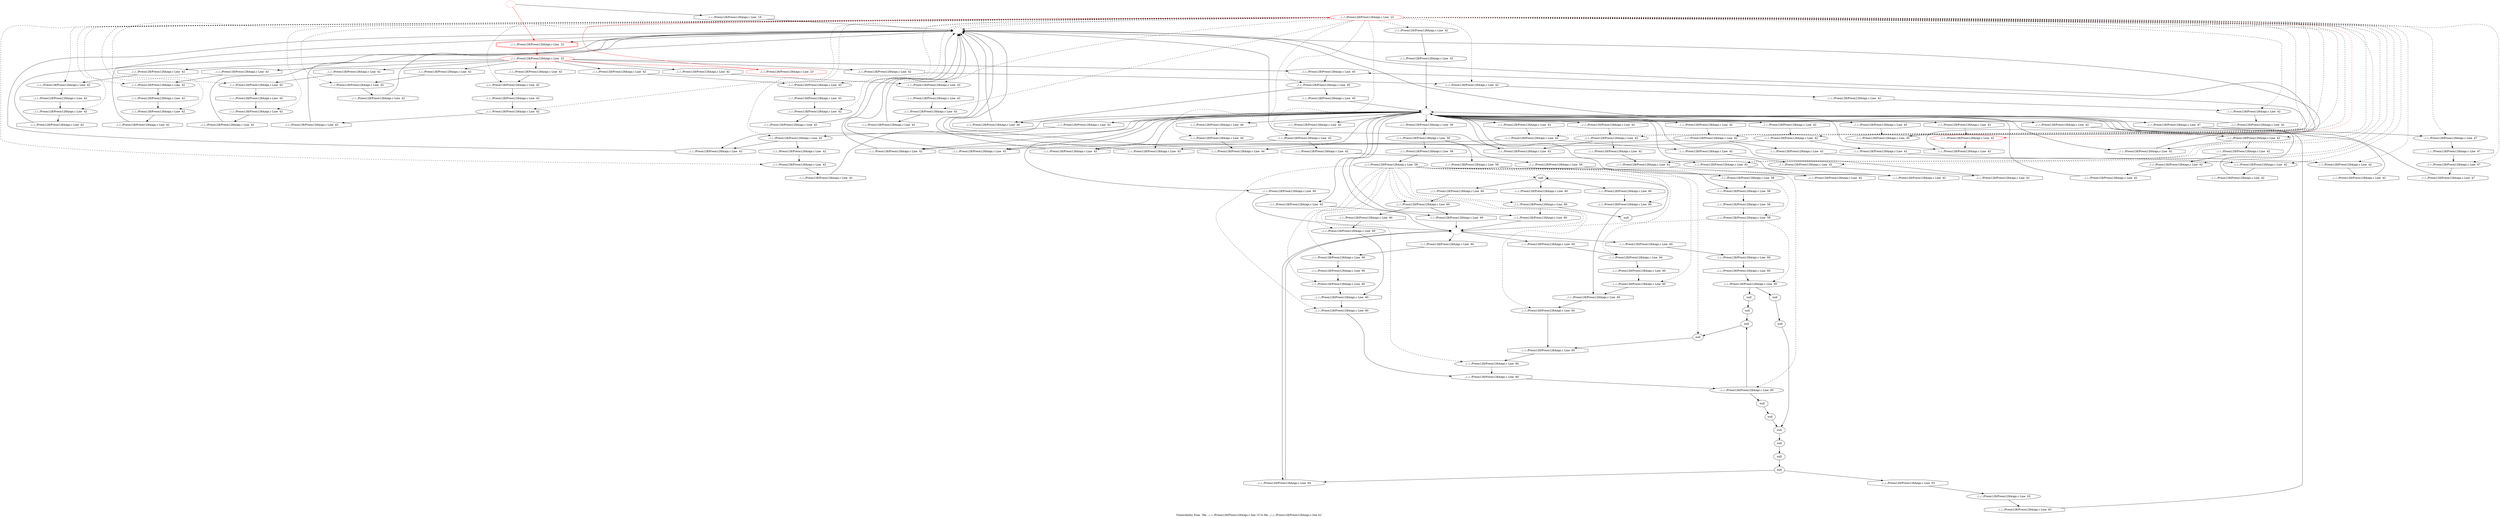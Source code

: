 digraph "Vulnerability from 'file ../../../Preon128/Preon128A/api.c line 15 to file ../../../Preon128/Preon128A/api.c line 42 '  "{
label="Vulnerability from  'file ../../../Preon128/Preon128A/api.c line 15 to file ../../../Preon128/Preon128A/api.c line 42 ' ";
node_1330[shape=ellipse,style=solid,label="../../../Preon128/Preon128A/api.c Line  23", color=red]
node_1325[shape=ellipse,style=dashed,label=""]
"node_1330"->"node_1325" [style=dashed]
node_1396[shape=ellipse,style=solid,label="../../../Preon128/Preon128A/api.c Line  42"]
"node_1330"->"node_1396" [style=dashed]
node_1354[shape=ellipse,style=solid,label="../../../Preon128/Preon128A/api.c Line  42"]
"node_1330"->"node_1354" [style=dashed]
node_1352[shape=ellipse,style=solid,label="../../../Preon128/Preon128A/api.c Line  42"]
"node_1330"->"node_1352" [style=dashed]
node_1413[shape=ellipse,style=solid,label="../../../Preon128/Preon128A/api.c Line  42"]
"node_1330"->"node_1413" [style=dashed]
node_1398[shape=ellipse,style=solid,label="../../../Preon128/Preon128A/api.c Line  42"]
"node_1330"->"node_1398" [style=dashed]
node_1400[shape=ellipse,style=solid,label="../../../Preon128/Preon128A/api.c Line  42"]
"node_1330"->"node_1400" [style=dashed]
node_1427[shape=ellipse,style=solid,label="../../../Preon128/Preon128A/api.c Line  47"]
"node_1330"->"node_1427" [style=dashed]
node_1370[shape=ellipse,style=solid,label="../../../Preon128/Preon128A/api.c Line  42"]
"node_1330"->"node_1370" [style=dashed]
node_1375[shape=ellipse,style=solid,label="../../../Preon128/Preon128A/api.c Line  42"]
"node_1330"->"node_1375" [style=dashed]
node_1388[shape=ellipse,style=solid,label="../../../Preon128/Preon128A/api.c Line  42"]
"node_1330"->"node_1388" [style=dashed]
node_1418[shape=ellipse,style=solid,label="../../../Preon128/Preon128A/api.c Line  44"]
"node_1330"->"node_1418" [style=dashed]
node_1392[shape=ellipse,style=solid,label="../../../Preon128/Preon128A/api.c Line  42"]
"node_1330"->"node_1392" [style=dashed]
node_1386[shape=ellipse,style=solid,label="../../../Preon128/Preon128A/api.c Line  42"]
"node_1330"->"node_1386" [style=dashed]
node_1377[shape=ellipse,style=solid,label="../../../Preon128/Preon128A/api.c Line  42"]
"node_1330"->"node_1377" [style=dashed]
node_1379[shape=ellipse,style=solid,label="../../../Preon128/Preon128A/api.c Line  42"]
"node_1330"->"node_1379" [style=dashed]
node_1407[shape=ellipse,style=solid,label="../../../Preon128/Preon128A/api.c Line  42"]
"node_1330"->"node_1407" [style=dashed]
node_1409[shape=ellipse,style=solid,label="../../../Preon128/Preon128A/api.c Line  42"]
"node_1330"->"node_1409" [style=dashed]
node_1336[shape=ellipse,style=solid,label="../../../Preon128/Preon128A/api.c Line  42"]
"node_1330"->"node_1336" [style=dashed]
node_1358[shape=ellipse,style=solid,label="../../../Preon128/Preon128A/api.c Line  42"]
"node_1330"->"node_1358" [style=dashed]
node_1429[shape=ellipse,style=solid,label="../../../Preon128/Preon128A/api.c Line  47"]
"node_1330"->"node_1429" [style=dashed]
node_1365[shape=ellipse,style=solid,label="../../../Preon128/Preon128A/api.c Line  42"]
"node_1330"->"node_1365" [style=dashed]
node_1334[shape=ellipse,style=solid,label="../../../Preon128/Preon128A/api.c Line  42"]
"node_1330"->"node_1334" [style=dashed]
node_1332[shape=ellipse,style=solid,label="../../../Preon128/Preon128A/api.c Line  42"]
"node_1330"->"node_1332" [style=dashed]
node_1381[shape=ellipse,style=solid,label="../../../Preon128/Preon128A/api.c Line  42"]
"node_1330"->"node_1381" [style=dashed]
node_1356[shape=ellipse,style=solid,label="../../../Preon128/Preon128A/api.c Line  42"]
"node_1330"->"node_1356" [style=dashed]
node_1345[shape=ellipse,style=solid,label="../../../Preon128/Preon128A/api.c Line  42"]
"node_1330"->"node_1345" [style=dashed]
node_1368[shape=ellipse,style=solid,label="../../../Preon128/Preon128A/api.c Line  42"]
"node_1330"->"node_1368" [style=dashed]
node_1363[shape=ellipse,style=solid,label="../../../Preon128/Preon128A/api.c Line  42"]
"node_1330"->"node_1363" [style=dashed]
node_1421[shape=ellipse,style=solid,label="../../../Preon128/Preon128A/api.c Line  45"]
"node_1330"->"node_1421" [style=dashed]
node_1423[shape=ellipse,style=solid,label="../../../Preon128/Preon128A/api.c Line  45"]
"node_1330"->"node_1423" [style=dashed]
node_1343[shape=ellipse,style=solid,label="../../../Preon128/Preon128A/api.c Line  42"]
"node_1330"->"node_1343" [style=dashed]
node_1341[shape=ellipse,style=solid,label="../../../Preon128/Preon128A/api.c Line  42"]
"node_1330"->"node_1341" [style=dashed]
node_1347[shape=ellipse,style=solid,label="../../../Preon128/Preon128A/api.c Line  42"]
"node_1330"->"node_1347" [style=dashed]
node_1411[shape=ellipse,style=solid,label="../../../Preon128/Preon128A/api.c Line  42"]
"node_1330"->"node_1411" [style=dashed]
node_1390[shape=ellipse,style=solid,label="../../../Preon128/Preon128A/api.c Line  42", color=red]
"node_1330"->"node_1390" [color=red, style=dashed]
node_1402[shape=ellipse,style=solid,label="../../../Preon128/Preon128A/api.c Line  42"]
"node_1330"->"node_1402" [style=dashed]
node_1329[shape=doubleoctagon,style=solid,label="../../../Preon128/Preon128A/api.c Line  22", color=red]
node_1328[shape=ellipse,style=solid,label="../../../Preon128/Preon128A/api.c Line  22", color=red]
"node_1329"->"node_1328" [color=red]
node_1397[shape=octagon,style=solid,label="../../../Preon128/Preon128A/api.c Line  42"]
"node_1328"->"node_1397"
node_1353[shape=octagon,style=solid,label="../../../Preon128/Preon128A/api.c Line  42"]
"node_1328"->"node_1353"
node_1364[shape=octagon,style=solid,label="../../../Preon128/Preon128A/api.c Line  42"]
"node_1328"->"node_1364"
node_1331[shape=octagon,style=solid,label="../../../Preon128/Preon128A/api.c Line  23", color=red]
"node_1328"->"node_1331" [color=red]
node_1376[shape=octagon,style=solid,label="../../../Preon128/Preon128A/api.c Line  42"]
"node_1328"->"node_1376"
node_1387[shape=octagon,style=solid,label="../../../Preon128/Preon128A/api.c Line  42"]
"node_1328"->"node_1387"
node_1408[shape=octagon,style=solid,label="../../../Preon128/Preon128A/api.c Line  42"]
"node_1328"->"node_1408"
node_1333[shape=octagon,style=solid,label="../../../Preon128/Preon128A/api.c Line  42"]
"node_1328"->"node_1333"
node_1424[shape=octagon,style=solid,label="../../../Preon128/Preon128A/api.c Line  45"]
"node_1328"->"node_1424"
node_1342[shape=octagon,style=solid,label="../../../Preon128/Preon128A/api.c Line  42"]
"node_1328"->"node_1342"
node_1327[shape=ellipse,style=dashed,label="", color=red]
"node_1327"->"node_1329" [color=red]
node_1326[shape=octagon,style=solid,label="../../../Preon128/Preon128A/api.c Line  19"]
"node_1327"->"node_1326"
"node_1326"->"node_1325"
"node_1325"->"node_1329"
node_1324[shape=ellipse,style=dashed,label=""]
node_1384[shape=octagon,style=solid,label="../../../Preon128/Preon128A/api.c Line  42"]
"node_1324"->"node_1384"
node_1373[shape=octagon,style=solid,label="../../../Preon128/Preon128A/api.c Line  42"]
"node_1324"->"node_1373"
node_1416[shape=octagon,style=solid,label="../../../Preon128/Preon128A/api.c Line  42"]
"node_1324"->"node_1416"
node_1426[shape=octagon,style=solid,label="../../../Preon128/Preon128A/api.c Line  46"]
"node_1324"->"node_1426"
node_1428[shape=octagon,style=solid,label="../../../Preon128/Preon128A/api.c Line  47"]
"node_1324"->"node_1428"
node_1419[shape=octagon,style=solid,label="../../../Preon128/Preon128A/api.c Line  44"]
"node_1324"->"node_1419"
node_1420[shape=octagon,style=solid,label="../../../Preon128/Preon128A/api.c Line  44"]
"node_1324"->"node_1420"
node_1478[shape=octagon,style=solid,label="../../../Preon128/Preon128A/api.c Line  60"]
"node_1324"->"node_1478"
node_1391[shape=octagon,style=solid,label="../../../Preon128/Preon128A/api.c Line  42"]
"node_1324"->"node_1391"
node_1394[shape=octagon,style=solid,label="../../../Preon128/Preon128A/api.c Line  42"]
"node_1324"->"node_1394"
node_1350[shape=octagon,style=solid,label="../../../Preon128/Preon128A/api.c Line  42"]
"node_1324"->"node_1350"
node_1380[shape=octagon,style=solid,label="../../../Preon128/Preon128A/api.c Line  42"]
"node_1324"->"node_1380"
node_1346[shape=octagon,style=solid,label="../../../Preon128/Preon128A/api.c Line  42"]
"node_1324"->"node_1346"
node_1335[shape=octagon,style=solid,label="../../../Preon128/Preon128A/api.c Line  42"]
"node_1324"->"node_1335"
node_1432[shape=octagon,style=solid,label="../../../Preon128/Preon128A/api.c Line  56"]
"node_1324"->"node_1432"
node_1339[shape=octagon,style=solid,label="../../../Preon128/Preon128A/api.c Line  42"]
"node_1324"->"node_1339"
node_1361[shape=octagon,style=solid,label="../../../Preon128/Preon128A/api.c Line  42"]
"node_1324"->"node_1361"
node_1422[shape=octagon,style=solid,label="../../../Preon128/Preon128A/api.c Line  45"]
"node_1324"->"node_1422"
node_1357[shape=octagon,style=solid,label="../../../Preon128/Preon128A/api.c Line  42"]
"node_1324"->"node_1357"
node_1369[shape=octagon,style=solid,label="../../../Preon128/Preon128A/api.c Line  42"]
"node_1324"->"node_1369"
node_1412[shape=octagon,style=solid,label="../../../Preon128/Preon128A/api.c Line  42"]
"node_1324"->"node_1412"
node_1440[shape=octagon,style=solid,label="../../../Preon128/Preon128A/api.c Line  60"]
"node_1324"->"node_1440"
node_1405[shape=octagon,style=solid,label="../../../Preon128/Preon128A/api.c Line  42"]
"node_1324"->"node_1405"
node_1487[shape=octagon,style=solid,label="../../../Preon128/Preon128A/api.c Line  62"]
"node_1324"->"node_1487"
node_1461[shape=octagon,style=solid,label="../../../Preon128/Preon128A/api.c Line  60"]
"node_1324"->"node_1461"
node_1401[shape=octagon,style=solid,label="../../../Preon128/Preon128A/api.c Line  42"]
"node_1324"->"node_1401"
node_1383[shape=octagon,style=solid,label="../../../Preon128/Preon128A/api.c Line  42"]
"node_1383"->"node_1324"
"node_1384"->"node_1325"
node_1464[shape=ellipse,style=solid,label="null"]
node_1469[shape=octagon,style=solid,label="../../../Preon128/Preon128A/api.c Line  60"]
"node_1464"->"node_1469"
node_1480[shape=octagon,style=solid,label="../../../Preon128/Preon128A/api.c Line  60"]
"node_1464"->"node_1480"
node_1463[shape=octagon,style=solid,label="../../../Preon128/Preon128A/api.c Line  60"]
"node_1464"->"node_1463"
node_1465[shape=octagon,style=solid,label="null"]
"node_1465"->"node_1464"
node_1466[shape=ellipse,style=solid,label="../../../Preon128/Preon128A/api.c Line  60"]
node_1456[shape=octagon,style=solid,label="../../../Preon128/Preon128A/api.c Line  60"]
"node_1466"->"node_1456"
node_1467[shape=octagon,style=solid,label="../../../Preon128/Preon128A/api.c Line  60"]
"node_1467"->"node_1466"
node_1468[shape=ellipse,style=solid,label="../../../Preon128/Preon128A/api.c Line  60"]
"node_1468"->"node_1467"
"node_1468"->"node_1478"
"node_1469"->"node_1468"
node_1470[shape=ellipse,style=solid,label="../../../Preon128/Preon128A/api.c Line  60"]
node_1454[shape=octagon,style=solid,label="../../../Preon128/Preon128A/api.c Line  60"]
"node_1470"->"node_1454"
node_1441[shape=ellipse,style=solid,label="../../../Preon128/Preon128A/api.c Line  60"]
node_1444[shape=octagon,style=solid,label="../../../Preon128/Preon128A/api.c Line  60"]
"node_1441"->"node_1444"
node_1442[shape=octagon,style=solid,label="../../../Preon128/Preon128A/api.c Line  60"]
"node_1442"->"node_1441"
node_1443[shape=ellipse,style=solid,label="../../../Preon128/Preon128A/api.c Line  60"]
node_1446[shape=octagon,style=solid,label="null"]
"node_1443"->"node_1446"
node_1448[shape=octagon,style=solid,label="null"]
"node_1443"->"node_1448"
"node_1444"->"node_1443"
node_1445[shape=ellipse,style=solid,label="null"]
node_1484[shape=octagon,style=solid,label="null"]
"node_1445"->"node_1484"
node_1395[shape=octagon,style=solid,label="../../../Preon128/Preon128A/api.c Line  42"]
"node_1395"->"node_1325"
node_1399[shape=octagon,style=solid,label="../../../Preon128/Preon128A/api.c Line  42"]
"node_1396"->"node_1399"
"node_1397"->"node_1396"
"node_1353"->"node_1352"
node_1362[shape=octagon,style=solid,label="../../../Preon128/Preon128A/api.c Line  42"]
"node_1354"->"node_1362"
node_1355[shape=octagon,style=solid,label="../../../Preon128/Preon128A/api.c Line  42"]
"node_1352"->"node_1355"
"node_1364"->"node_1363"
"node_1373"->"node_1325"
node_1374[shape=octagon,style=solid,label="../../../Preon128/Preon128A/api.c Line  42"]
"node_1374"->"node_1325"
node_1415[shape=octagon,style=solid,label="../../../Preon128/Preon128A/api.c Line  42"]
"node_1413"->"node_1415"
node_1414[shape=octagon,style=solid,label="../../../Preon128/Preon128A/api.c Line  42"]
"node_1414"->"node_1413"
"node_1415"->"node_1324"
"node_1416"->"node_1325"
node_1479[shape=ellipse,style=solid,label="../../../Preon128/Preon128A/api.c Line  60"]
node_1473[shape=octagon,style=solid,label="../../../Preon128/Preon128A/api.c Line  60"]
"node_1479"->"node_1473"
"node_1480"->"node_1479"
node_1481[shape=ellipse,style=solid,label="null"]
node_1471[shape=octagon,style=solid,label="../../../Preon128/Preon128A/api.c Line  60"]
"node_1481"->"node_1471"
node_1482[shape=octagon,style=solid,label="null"]
"node_1482"->"node_1481"
node_1483[shape=ellipse,style=solid,label="null"]
node_1486[shape=octagon,style=solid,label="null"]
"node_1483"->"node_1486"
"node_1484"->"node_1483"
node_1485[shape=ellipse,style=solid,label="null"]
node_1489[shape=octagon,style=solid,label="../../../Preon128/Preon128A/api.c Line  63"]
"node_1485"->"node_1489"
node_1491[shape=octagon,style=solid,label="../../../Preon128/Preon128A/api.c Line  64"]
"node_1485"->"node_1491"
"node_1486"->"node_1485"
node_1406[shape=octagon,style=solid,label="../../../Preon128/Preon128A/api.c Line  42"]
"node_1398"->"node_1406"
"node_1399"->"node_1398"
"node_1400"->"node_1405"
node_1403[shape=octagon,style=solid,label="../../../Preon128/Preon128A/api.c Line  42"]
"node_1400"->"node_1403"
"node_1331"->"node_1330" [color=red]
node_1425[shape=octagon,style=solid,label="../../../Preon128/Preon128A/api.c Line  45"]
"node_1425"->"node_1324"
"node_1426"->"node_1325"
node_1430[shape=octagon,style=solid,label="../../../Preon128/Preon128A/api.c Line  47"]
"node_1427"->"node_1430"
"node_1428"->"node_1427"
node_1372[shape=octagon,style=solid,label="../../../Preon128/Preon128A/api.c Line  42"]
"node_1370"->"node_1372"
node_1378[shape=octagon,style=solid,label="../../../Preon128/Preon128A/api.c Line  42"]
"node_1375"->"node_1378"
"node_1376"->"node_1375"
"node_1387"->"node_1386"
"node_1388"->"node_1395"
node_1338[shape=octagon,style=solid,label="../../../Preon128/Preon128A/api.c Line  42"]
"node_1338"->"node_1324"
node_1417[shape=octagon,style=solid,label="../../../Preon128/Preon128A/api.c Line  42"]
"node_1417"->"node_1325"
"node_1418"->"node_1420"
"node_1419"->"node_1418"
"node_1420"->"node_1325"
node_1349[shape=octagon,style=solid,label="../../../Preon128/Preon128A/api.c Line  42"]
"node_1349"->"node_1324"
"node_1471"->"node_1470"
node_1472[shape=ellipse,style=solid,label="../../../Preon128/Preon128A/api.c Line  60"]
"node_1472"->"node_1471"
"node_1473"->"node_1472"
node_1474[shape=ellipse,style=solid,label="../../../Preon128/Preon128A/api.c Line  60"]
"node_1474"->"node_1473"
node_1475[shape=octagon,style=solid,label="../../../Preon128/Preon128A/api.c Line  60"]
"node_1475"->"node_1474"
node_1476[shape=ellipse,style=solid,label="../../../Preon128/Preon128A/api.c Line  60"]
"node_1476"->"node_1475"
node_1477[shape=octagon,style=solid,label="../../../Preon128/Preon128A/api.c Line  60"]
"node_1477"->"node_1476"
node_1439[shape=ellipse,style=dashed,label=""]
"node_1478"->"node_1439"
node_1371[shape=octagon,style=solid,label="../../../Preon128/Preon128A/api.c Line  42"]
"node_1371"->"node_1370"
"node_1372"->"node_1324"
"node_1391"->"node_1390"
node_1393[shape=octagon,style=solid,label="../../../Preon128/Preon128A/api.c Line  42"]
"node_1392"->"node_1393"
node_1385[shape=octagon,style=solid,label="../../../Preon128/Preon128A/api.c Line  42"]
"node_1385"->"node_1325"
node_1389[shape=octagon,style=solid,label="../../../Preon128/Preon128A/api.c Line  42"]
"node_1386"->"node_1389"
node_1452[shape=octagon,style=solid,label="null"]
node_1451[shape=ellipse,style=solid,label="null"]
"node_1452"->"node_1451"
node_1453[shape=ellipse,style=solid,label="../../../Preon128/Preon128A/api.c Line  60"]
"node_1453"->"node_1482"
"node_1453"->"node_1452"
"node_1454"->"node_1453"
node_1455[shape=ellipse,style=solid,label="../../../Preon128/Preon128A/api.c Line  60"]
"node_1455"->"node_1454"
"node_1456"->"node_1455"
node_1457[shape=ellipse,style=solid,label="../../../Preon128/Preon128A/api.c Line  60"]
"node_1457"->"node_1456"
"node_1393"->"node_1324"
"node_1394"->"node_1325"
"node_1350"->"node_1325"
"node_1377"->"node_1385"
"node_1378"->"node_1377"
"node_1379"->"node_1384"
node_1382[shape=octagon,style=solid,label="../../../Preon128/Preon128A/api.c Line  42"]
"node_1379"->"node_1382"
"node_1380"->"node_1379"
node_1366[shape=octagon,style=solid,label="../../../Preon128/Preon128A/api.c Line  42"]
"node_1366"->"node_1365"
"node_1346"->"node_1345"
node_1410[shape=octagon,style=solid,label="../../../Preon128/Preon128A/api.c Line  42"]
"node_1407"->"node_1410"
"node_1408"->"node_1407"
"node_1409"->"node_1417"
node_1337[shape=octagon,style=solid,label="../../../Preon128/Preon128A/api.c Line  42"]
"node_1337"->"node_1336"
"node_1336"->"node_1338"
node_1367[shape=octagon,style=solid,label="../../../Preon128/Preon128A/api.c Line  47"]
"node_1367"->"node_1324"
"node_1335"->"node_1334"
node_1360[shape=octagon,style=solid,label="../../../Preon128/Preon128A/api.c Line  42"]
"node_1358"->"node_1360"
"node_1429"->"node_1367"
"node_1430"->"node_1429"
node_1431[shape=ellipse,style=solid,label="../../../Preon128/Preon128A/api.c Line  56"]
node_1434[shape=octagon,style=solid,label="../../../Preon128/Preon128A/api.c Line  58"]
"node_1431"->"node_1434"
node_1436[shape=octagon,style=solid,label="../../../Preon128/Preon128A/api.c Line  58"]
"node_1431"->"node_1436"
node_1450[shape=octagon,style=solid,label="../../../Preon128/Preon128A/api.c Line  58"]
"node_1431"->"node_1450"
"node_1432"->"node_1431"
"node_1365"->"node_1374"
"node_1334"->"node_1337"
"node_1334"->"node_1339"
"node_1333"->"node_1332"
node_1433[shape=ellipse,style=solid,label="../../../Preon128/Preon128A/api.c Line  58"]
node_1435[shape=ellipse,style=solid,label="../../../Preon128/Preon128A/api.c Line  58"]
"node_1433"->"node_1435" [style=dashed]
node_1437[shape=ellipse,style=solid,label="../../../Preon128/Preon128A/api.c Line  58"]
"node_1433"->"node_1437" [style=dashed]
"node_1434"->"node_1433"
node_1438[shape=octagon,style=solid,label="../../../Preon128/Preon128A/api.c Line  58"]
"node_1435"->"node_1438"
"node_1436"->"node_1435"
node_1340[shape=octagon,style=solid,label="../../../Preon128/Preon128A/api.c Line  42"]
"node_1332"->"node_1340"
"node_1381"->"node_1383"
"node_1382"->"node_1381"
node_1351[shape=octagon,style=solid,label="../../../Preon128/Preon128A/api.c Line  42"]
"node_1351"->"node_1325"
"node_1355"->"node_1354"
"node_1339"->"node_1325"
"node_1361"->"node_1325"
"node_1356"->"node_1361"
node_1359[shape=octagon,style=solid,label="../../../Preon128/Preon128A/api.c Line  42"]
"node_1356"->"node_1359"
"node_1345"->"node_1350"
node_1348[shape=octagon,style=solid,label="../../../Preon128/Preon128A/api.c Line  42"]
"node_1345"->"node_1348"
"node_1368"->"node_1373"
"node_1368"->"node_1371"
"node_1363"->"node_1366"
node_1344[shape=octagon,style=solid,label="../../../Preon128/Preon128A/api.c Line  42"]
"node_1344"->"node_1343"
"node_1421"->"node_1424"
"node_1422"->"node_1421"
"node_1423"->"node_1425"
"node_1423"->"node_1426"
"node_1424"->"node_1423"
"node_1343"->"node_1351"
"node_1359"->"node_1358"
"node_1360"->"node_1324"
"node_1342"->"node_1341"
"node_1341"->"node_1344"
"node_1357"->"node_1356"
"node_1369"->"node_1368"
"node_1347"->"node_1349"
"node_1410"->"node_1409"
"node_1411"->"node_1414"
"node_1411"->"node_1416"
"node_1412"->"node_1411"
"node_1437"->"node_1441" [style=dashed]
"node_1437"->"node_1443" [style=dashed]
"node_1437"->"node_1439" [style=dashed]
"node_1438"->"node_1437"
"node_1439"->"node_1442"
"node_1439"->"node_1477"
"node_1439"->"node_1491"
node_1460[shape=octagon,style=solid,label="../../../Preon128/Preon128A/api.c Line  60"]
"node_1439"->"node_1460"
"node_1440"->"node_1439"
"node_1389"->"node_1388"
"node_1390"->"node_1394"
"node_1446"->"node_1445"
node_1447[shape=ellipse,style=solid,label="null"]
"node_1447"->"node_1482"
"node_1448"->"node_1447"
node_1449[shape=ellipse,style=solid,label="../../../Preon128/Preon128A/api.c Line  58"]
"node_1449"->"node_1464" [style=dashed]
"node_1449"->"node_1466" [style=dashed]
"node_1449"->"node_1468" [style=dashed]
"node_1449"->"node_1470" [style=dashed]
"node_1449"->"node_1479" [style=dashed]
"node_1449"->"node_1481" [style=dashed]
"node_1449"->"node_1472" [style=dashed]
"node_1449"->"node_1474" [style=dashed]
"node_1449"->"node_1476" [style=dashed]
"node_1449"->"node_1453" [style=dashed]
"node_1449"->"node_1455" [style=dashed]
"node_1449"->"node_1457" [style=dashed]
"node_1449"->"node_1439" [style=dashed]
node_1459[shape=ellipse,style=solid,label="../../../Preon128/Preon128A/api.c Line  60"]
"node_1449"->"node_1459" [style=dashed]
node_1462[shape=ellipse,style=solid,label="../../../Preon128/Preon128A/api.c Line  60"]
"node_1449"->"node_1462" [style=dashed]
"node_1450"->"node_1449"
"node_1451"->"node_1484"
node_1404[shape=octagon,style=solid,label="../../../Preon128/Preon128A/api.c Line  42"]
"node_1404"->"node_1324"
"node_1405"->"node_1325"
"node_1406"->"node_1325"
"node_1348"->"node_1347"
"node_1340"->"node_1325"
"node_1487"->"node_1439"
node_1488[shape=ellipse,style=solid,label="../../../Preon128/Preon128A/api.c Line  63"]
node_1490[shape=octagon,style=solid,label="../../../Preon128/Preon128A/api.c Line  63"]
"node_1488"->"node_1490"
"node_1489"->"node_1488"
"node_1490"->"node_1324"
"node_1491"->"node_1439"
node_1458[shape=octagon,style=solid,label="../../../Preon128/Preon128A/api.c Line  60"]
"node_1458"->"node_1457"
"node_1459"->"node_1458"
"node_1460"->"node_1459"
"node_1461"->"node_1439"
"node_1462"->"node_1465"
"node_1462"->"node_1461"
"node_1463"->"node_1462"
"node_1401"->"node_1400"
"node_1402"->"node_1404"
"node_1403"->"node_1402"
"node_1362"->"node_1325"
}

